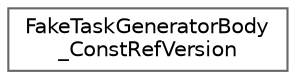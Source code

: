 digraph "类继承关系图"
{
 // LATEX_PDF_SIZE
  bgcolor="transparent";
  edge [fontname=Helvetica,fontsize=10,labelfontname=Helvetica,labelfontsize=10];
  node [fontname=Helvetica,fontsize=10,shape=box,height=0.2,width=0.4];
  rankdir="LR";
  Node0 [id="Node000000",label="FakeTaskGeneratorBody\l_ConstRefVersion",height=0.2,width=0.4,color="grey40", fillcolor="white", style="filled",URL="$class_fake_task_generator_body___const_ref_version.html",tooltip=" "];
}

